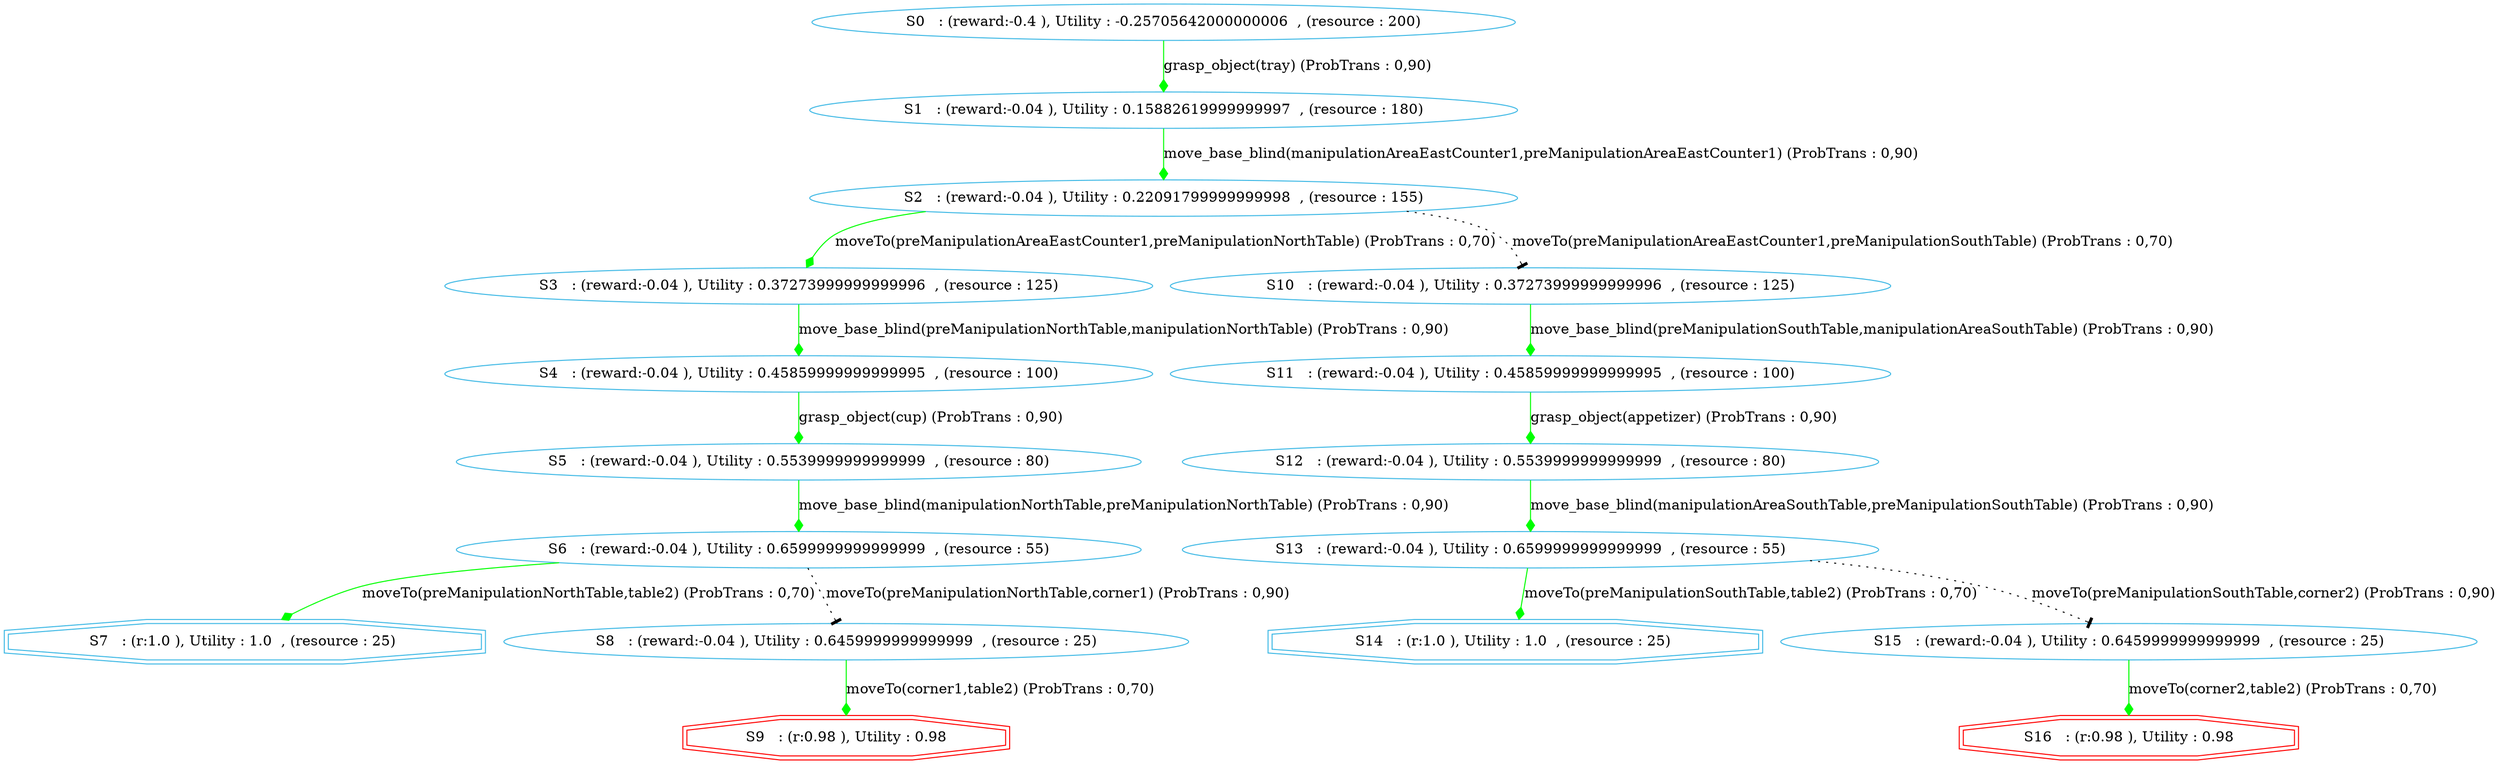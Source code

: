 digraph {
  node [color="#40b9e5" ]
 size="60,17";
"7" [label=" S7   : (r:1.0 ), Utility : 1.0  , (resource : 25)  " shape=doubleoctagon];
"9" [label=" S9   : (r:0.98 ), Utility : 0.98 " color = red ,  shape=doubleoctagon]
"14" [label=" S14   : (r:1.0 ), Utility : 1.0  , (resource : 25)  " shape=doubleoctagon];
"16" [label=" S16   : (r:0.98 ), Utility : 0.98 " color = red ,  shape=doubleoctagon]
"0" [label=" S0   : (reward:-0.4 ), Utility : -0.25705642000000006  , (resource : 200) "]"1" [label=" S1   : (reward:-0.04 ), Utility : 0.15882619999999997  , (resource : 180) "]"2" [label=" S2   : (reward:-0.04 ), Utility : 0.22091799999999998  , (resource : 155) "]"3" [label=" S3   : (reward:-0.04 ), Utility : 0.37273999999999996  , (resource : 125) "]"4" [label=" S4   : (reward:-0.04 ), Utility : 0.45859999999999995  , (resource : 100) "]"5" [label=" S5   : (reward:-0.04 ), Utility : 0.5539999999999999  , (resource : 80) "]"6" [label=" S6   : (reward:-0.04 ), Utility : 0.6599999999999999  , (resource : 55) "]"8" [label=" S8   : (reward:-0.04 ), Utility : 0.6459999999999999  , (resource : 25) "]"10" [label=" S10   : (reward:-0.04 ), Utility : 0.37273999999999996  , (resource : 125) "]"11" [label=" S11   : (reward:-0.04 ), Utility : 0.45859999999999995  , (resource : 100) "]"12" [label=" S12   : (reward:-0.04 ), Utility : 0.5539999999999999  , (resource : 80) "]"13" [label=" S13   : (reward:-0.04 ), Utility : 0.6599999999999999  , (resource : 55) "]"15" [label=" S15   : (reward:-0.04 ), Utility : 0.6459999999999999  , (resource : 25) "]"0" -> "1" [ label="grasp_object(tray) (ProbTrans : 0,90)"
, arrowhead = diamond , color=green];"1" -> "2" [ label="move_base_blind(manipulationAreaEastCounter1,preManipulationAreaEastCounter1) (ProbTrans : 0,90)"
, arrowhead = diamond , color=green];"2" -> "3" [ label="moveTo(preManipulationAreaEastCounter1,preManipulationNorthTable) (ProbTrans : 0,70)"
, arrowhead = diamond , color=green];"2" -> "10" [ label="moveTo(preManipulationAreaEastCounter1,preManipulationSouthTable) (ProbTrans : 0,70)"
,style=dotted, arrowhead=tee];"3" -> "4" [ label="move_base_blind(preManipulationNorthTable,manipulationNorthTable) (ProbTrans : 0,90)"
, arrowhead = diamond , color=green];"4" -> "5" [ label="grasp_object(cup) (ProbTrans : 0,90)"
, arrowhead = diamond , color=green];"5" -> "6" [ label="move_base_blind(manipulationNorthTable,preManipulationNorthTable) (ProbTrans : 0,90)"
, arrowhead = diamond , color=green];"6" -> "7" [ label="moveTo(preManipulationNorthTable,table2) (ProbTrans : 0,70)"
, arrowhead = diamond , color=green];"6" -> "8" [ label="moveTo(preManipulationNorthTable,corner1) (ProbTrans : 0,90)"
,style=dotted, arrowhead=tee];"8" -> "9" [ label="moveTo(corner1,table2) (ProbTrans : 0,70)"
, arrowhead = diamond , color=green];"10" -> "11" [ label="move_base_blind(preManipulationSouthTable,manipulationAreaSouthTable) (ProbTrans : 0,90)"
, arrowhead = diamond , color=green];"11" -> "12" [ label="grasp_object(appetizer) (ProbTrans : 0,90)"
, arrowhead = diamond , color=green];"12" -> "13" [ label="move_base_blind(manipulationAreaSouthTable,preManipulationSouthTable) (ProbTrans : 0,90)"
, arrowhead = diamond , color=green];"13" -> "14" [ label="moveTo(preManipulationSouthTable,table2) (ProbTrans : 0,70)"
, arrowhead = diamond , color=green];"13" -> "15" [ label="moveTo(preManipulationSouthTable,corner2) (ProbTrans : 0,90)"
,style=dotted, arrowhead=tee];"15" -> "16" [ label="moveTo(corner2,table2) (ProbTrans : 0,70)"
, arrowhead = diamond , color=green];}
